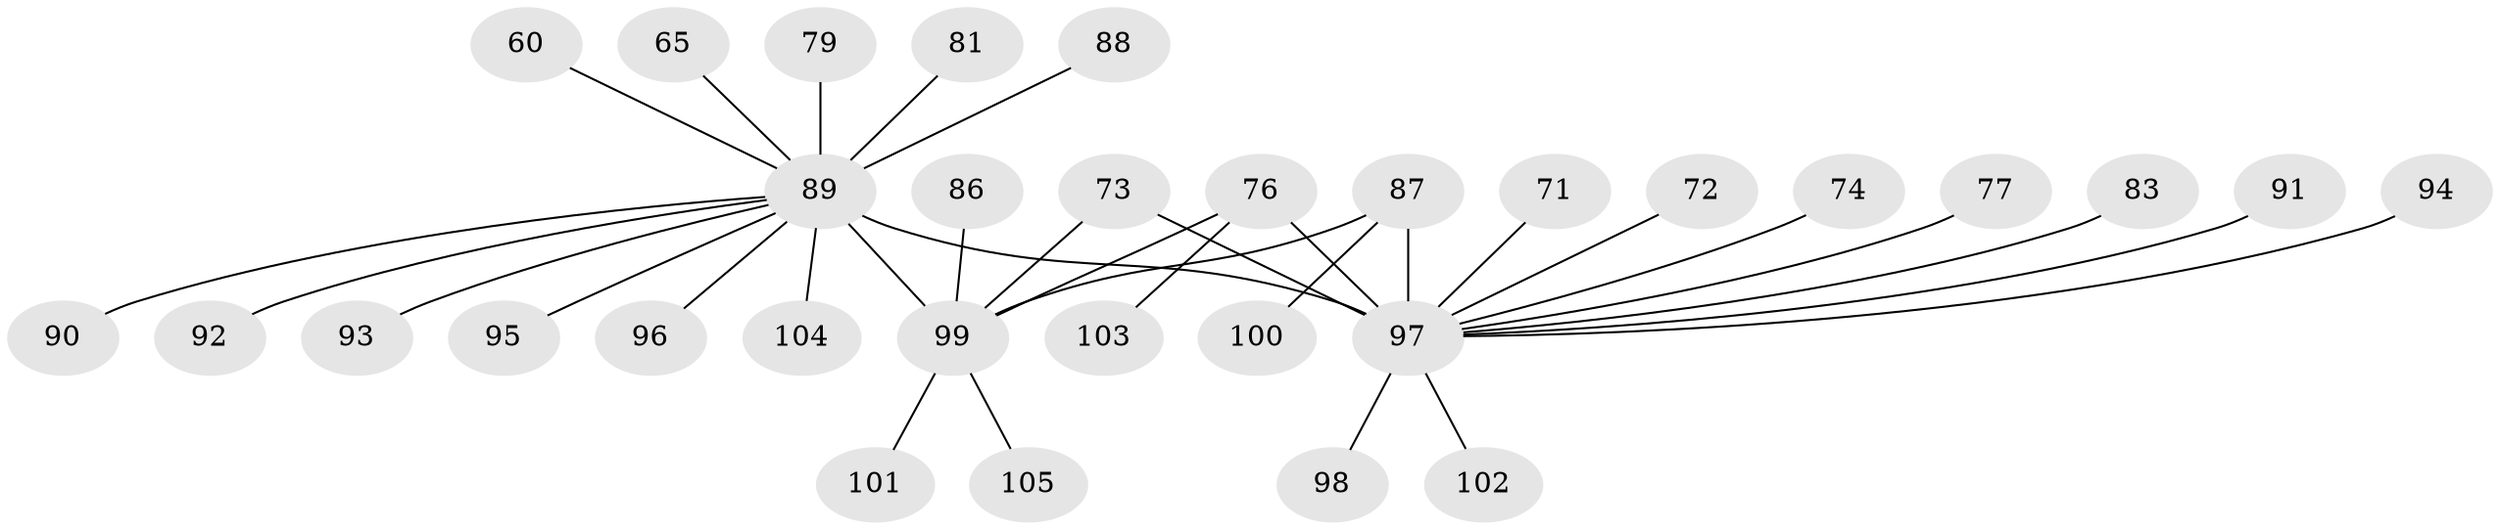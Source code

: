 // original degree distribution, {12: 0.009523809523809525, 9: 0.009523809523809525, 4: 0.047619047619047616, 11: 0.009523809523809525, 23: 0.009523809523809525, 6: 0.009523809523809525, 2: 0.21904761904761905, 3: 0.10476190476190476, 5: 0.0380952380952381, 1: 0.5047619047619047, 10: 0.009523809523809525, 7: 0.02857142857142857}
// Generated by graph-tools (version 1.1) at 2025/50/03/04/25 21:50:39]
// undirected, 31 vertices, 33 edges
graph export_dot {
graph [start="1"]
  node [color=gray90,style=filled];
  60;
  65;
  71;
  72;
  73 [super="+37"];
  74;
  76 [super="+75+51+48+61"];
  77;
  79;
  81;
  83;
  86;
  87 [super="+63+34"];
  88;
  89 [super="+28+64+78"];
  90 [super="+84"];
  91;
  92;
  93;
  94 [super="+52"];
  95;
  96;
  97 [super="+69+70"];
  98;
  99 [super="+17+68"];
  100;
  101;
  102 [super="+53"];
  103;
  104 [super="+66"];
  105 [super="+80+85"];
  60 -- 89;
  65 -- 89;
  71 -- 97;
  72 -- 97;
  73 -- 99;
  73 -- 97 [weight=2];
  74 -- 97;
  76 -- 103;
  76 -- 99 [weight=2];
  76 -- 97 [weight=4];
  77 -- 97;
  79 -- 89;
  81 -- 89;
  83 -- 97;
  86 -- 99;
  87 -- 100;
  87 -- 99 [weight=2];
  87 -- 97 [weight=5];
  88 -- 89;
  89 -- 96;
  89 -- 93;
  89 -- 104;
  89 -- 92;
  89 -- 95;
  89 -- 90 [weight=2];
  89 -- 99 [weight=7];
  89 -- 97 [weight=8];
  91 -- 97;
  94 -- 97;
  97 -- 98;
  97 -- 102;
  99 -- 101;
  99 -- 105;
}
